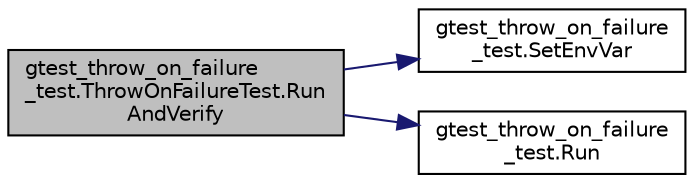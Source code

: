 digraph "gtest_throw_on_failure_test.ThrowOnFailureTest.RunAndVerify"
{
  edge [fontname="Helvetica",fontsize="10",labelfontname="Helvetica",labelfontsize="10"];
  node [fontname="Helvetica",fontsize="10",shape=record];
  rankdir="LR";
  Node0 [label="gtest_throw_on_failure\l_test.ThrowOnFailureTest.Run\lAndVerify",height=0.2,width=0.4,color="black", fillcolor="grey75", style="filled", fontcolor="black"];
  Node0 -> Node1 [color="midnightblue",fontsize="10",style="solid",fontname="Helvetica"];
  Node1 [label="gtest_throw_on_failure\l_test.SetEnvVar",height=0.2,width=0.4,color="black", fillcolor="white", style="filled",URL="$df/da6/namespacegtest__throw__on__failure__test.html#a79d85cfffbf8e8381ba32483ddc305c0"];
  Node0 -> Node2 [color="midnightblue",fontsize="10",style="solid",fontname="Helvetica"];
  Node2 [label="gtest_throw_on_failure\l_test.Run",height=0.2,width=0.4,color="black", fillcolor="white", style="filled",URL="$df/da6/namespacegtest__throw__on__failure__test.html#a8ffdd989cd023f53d37f4f7993c017fe"];
}
